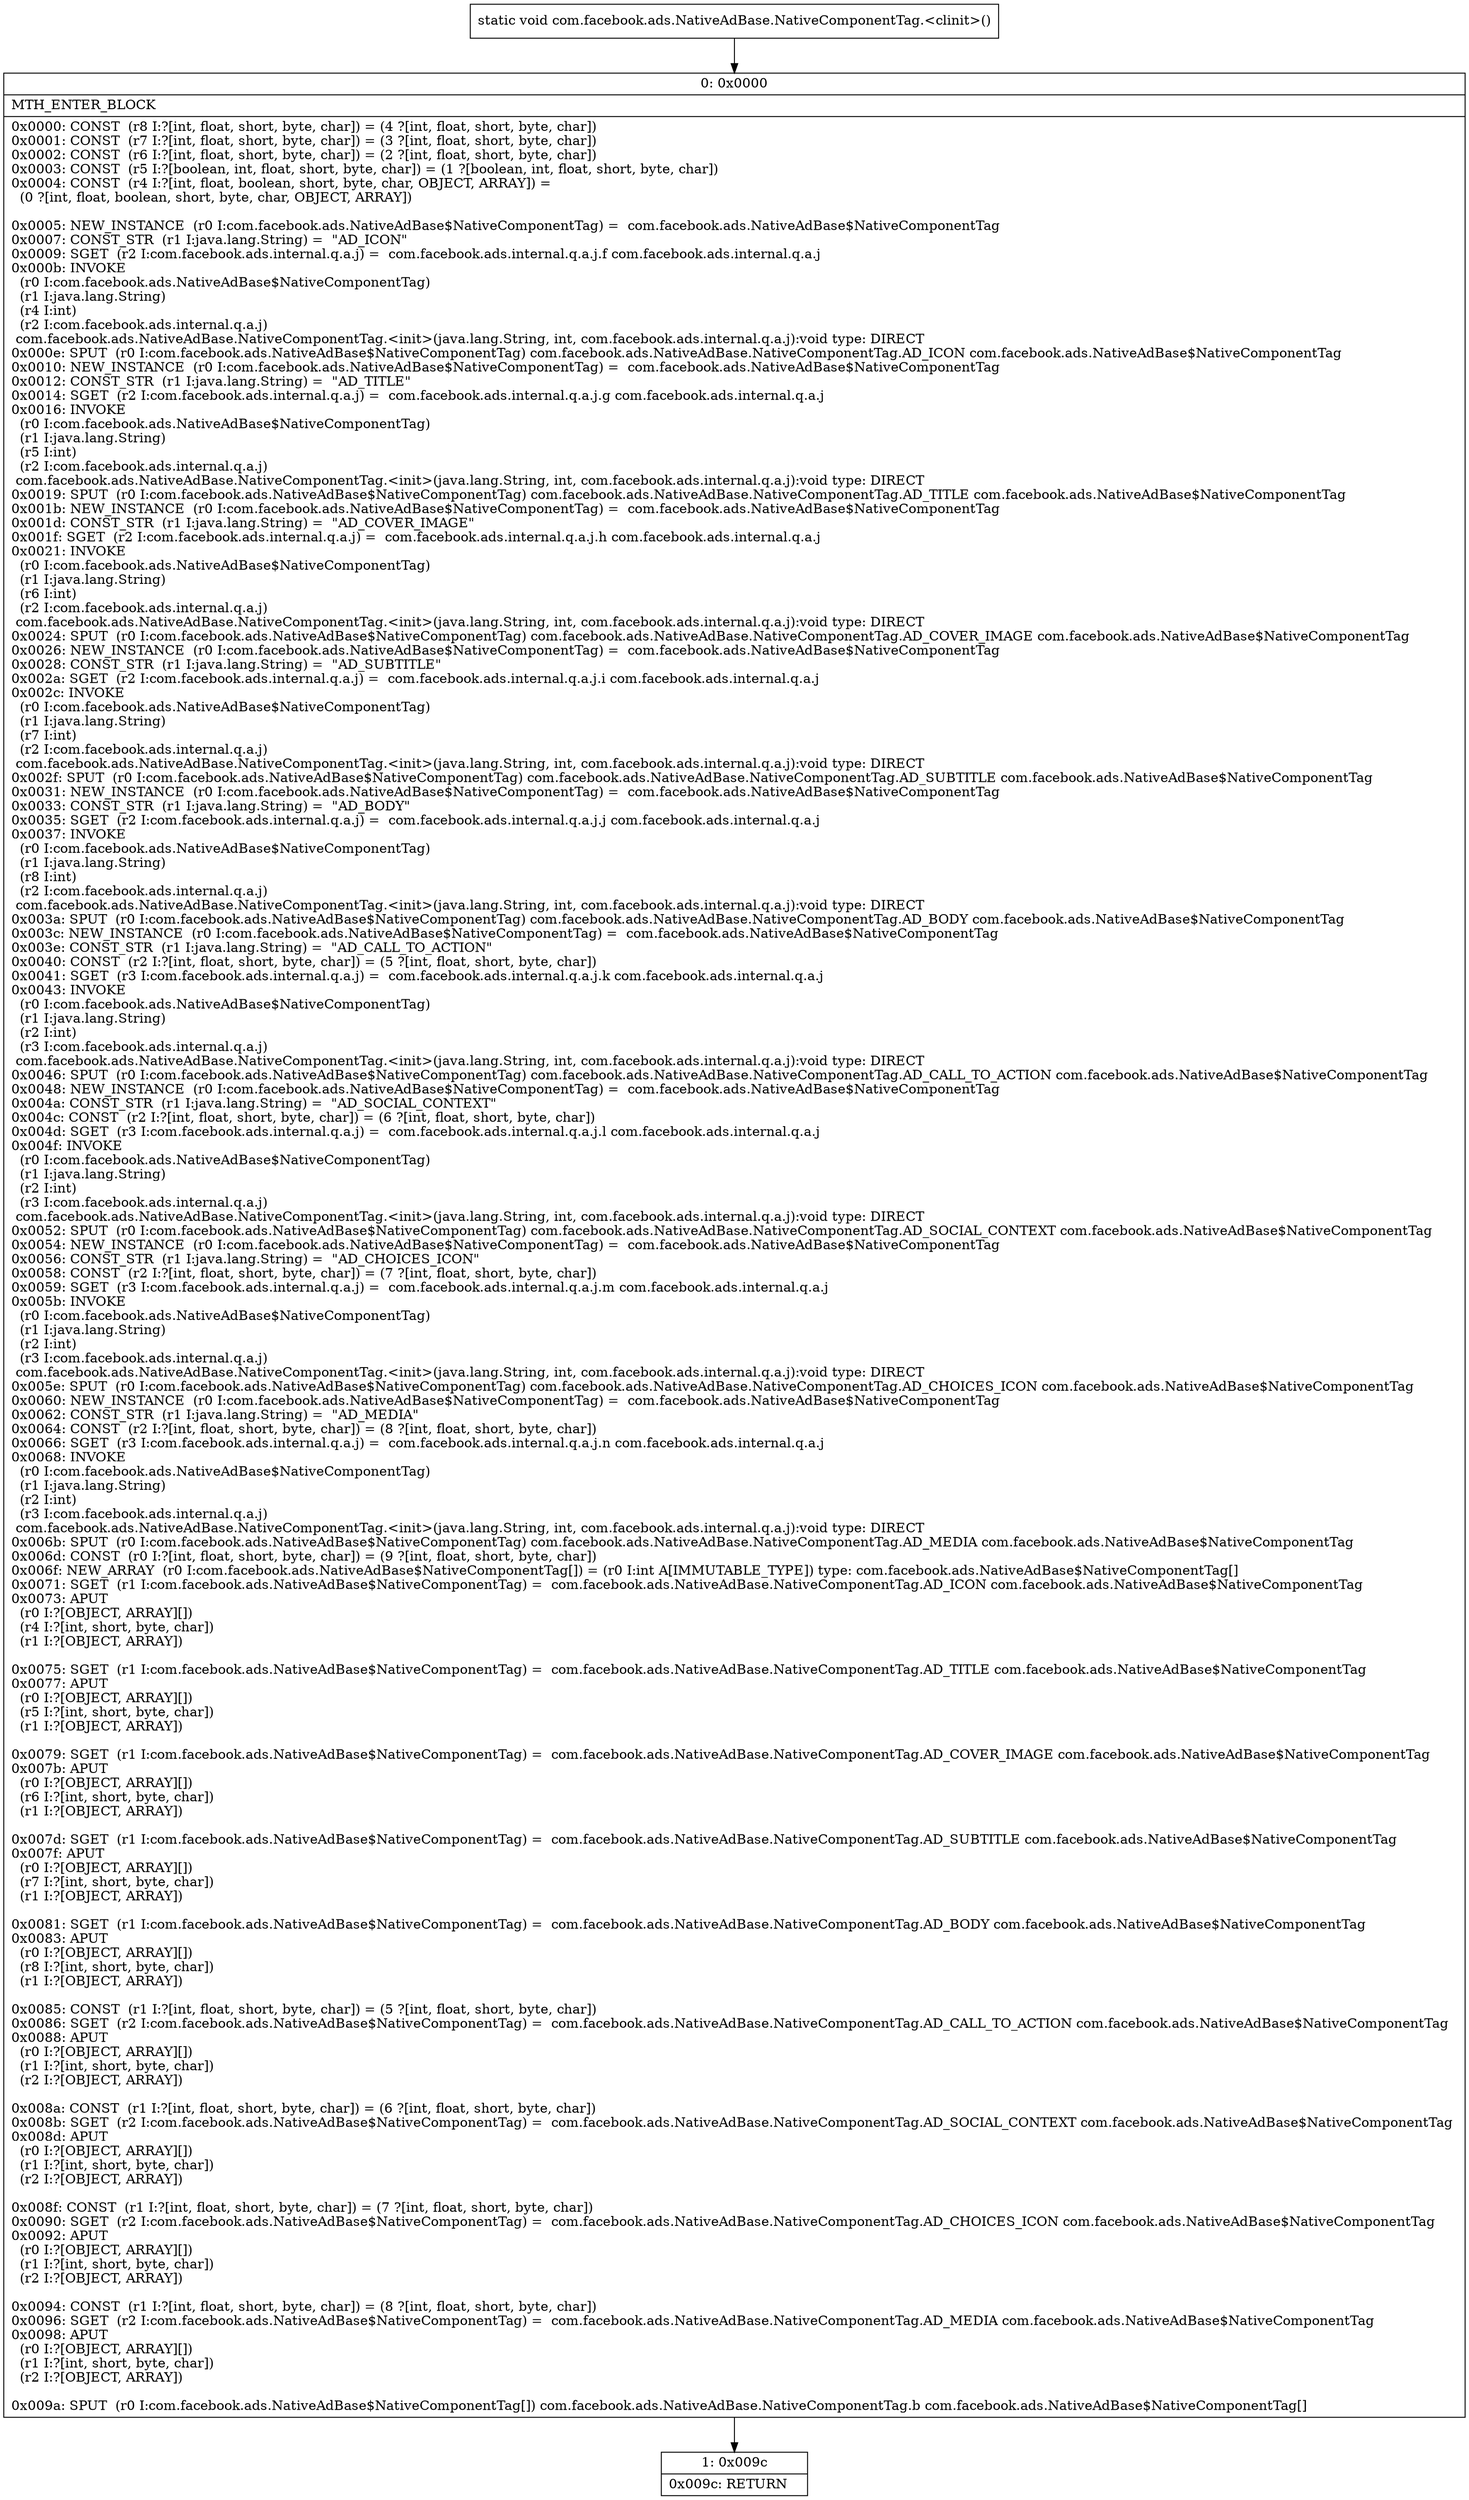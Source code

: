 digraph "CFG forcom.facebook.ads.NativeAdBase.NativeComponentTag.\<clinit\>()V" {
Node_0 [shape=record,label="{0\:\ 0x0000|MTH_ENTER_BLOCK\l|0x0000: CONST  (r8 I:?[int, float, short, byte, char]) = (4 ?[int, float, short, byte, char]) \l0x0001: CONST  (r7 I:?[int, float, short, byte, char]) = (3 ?[int, float, short, byte, char]) \l0x0002: CONST  (r6 I:?[int, float, short, byte, char]) = (2 ?[int, float, short, byte, char]) \l0x0003: CONST  (r5 I:?[boolean, int, float, short, byte, char]) = (1 ?[boolean, int, float, short, byte, char]) \l0x0004: CONST  (r4 I:?[int, float, boolean, short, byte, char, OBJECT, ARRAY]) = \l  (0 ?[int, float, boolean, short, byte, char, OBJECT, ARRAY])\l \l0x0005: NEW_INSTANCE  (r0 I:com.facebook.ads.NativeAdBase$NativeComponentTag) =  com.facebook.ads.NativeAdBase$NativeComponentTag \l0x0007: CONST_STR  (r1 I:java.lang.String) =  \"AD_ICON\" \l0x0009: SGET  (r2 I:com.facebook.ads.internal.q.a.j) =  com.facebook.ads.internal.q.a.j.f com.facebook.ads.internal.q.a.j \l0x000b: INVOKE  \l  (r0 I:com.facebook.ads.NativeAdBase$NativeComponentTag)\l  (r1 I:java.lang.String)\l  (r4 I:int)\l  (r2 I:com.facebook.ads.internal.q.a.j)\l com.facebook.ads.NativeAdBase.NativeComponentTag.\<init\>(java.lang.String, int, com.facebook.ads.internal.q.a.j):void type: DIRECT \l0x000e: SPUT  (r0 I:com.facebook.ads.NativeAdBase$NativeComponentTag) com.facebook.ads.NativeAdBase.NativeComponentTag.AD_ICON com.facebook.ads.NativeAdBase$NativeComponentTag \l0x0010: NEW_INSTANCE  (r0 I:com.facebook.ads.NativeAdBase$NativeComponentTag) =  com.facebook.ads.NativeAdBase$NativeComponentTag \l0x0012: CONST_STR  (r1 I:java.lang.String) =  \"AD_TITLE\" \l0x0014: SGET  (r2 I:com.facebook.ads.internal.q.a.j) =  com.facebook.ads.internal.q.a.j.g com.facebook.ads.internal.q.a.j \l0x0016: INVOKE  \l  (r0 I:com.facebook.ads.NativeAdBase$NativeComponentTag)\l  (r1 I:java.lang.String)\l  (r5 I:int)\l  (r2 I:com.facebook.ads.internal.q.a.j)\l com.facebook.ads.NativeAdBase.NativeComponentTag.\<init\>(java.lang.String, int, com.facebook.ads.internal.q.a.j):void type: DIRECT \l0x0019: SPUT  (r0 I:com.facebook.ads.NativeAdBase$NativeComponentTag) com.facebook.ads.NativeAdBase.NativeComponentTag.AD_TITLE com.facebook.ads.NativeAdBase$NativeComponentTag \l0x001b: NEW_INSTANCE  (r0 I:com.facebook.ads.NativeAdBase$NativeComponentTag) =  com.facebook.ads.NativeAdBase$NativeComponentTag \l0x001d: CONST_STR  (r1 I:java.lang.String) =  \"AD_COVER_IMAGE\" \l0x001f: SGET  (r2 I:com.facebook.ads.internal.q.a.j) =  com.facebook.ads.internal.q.a.j.h com.facebook.ads.internal.q.a.j \l0x0021: INVOKE  \l  (r0 I:com.facebook.ads.NativeAdBase$NativeComponentTag)\l  (r1 I:java.lang.String)\l  (r6 I:int)\l  (r2 I:com.facebook.ads.internal.q.a.j)\l com.facebook.ads.NativeAdBase.NativeComponentTag.\<init\>(java.lang.String, int, com.facebook.ads.internal.q.a.j):void type: DIRECT \l0x0024: SPUT  (r0 I:com.facebook.ads.NativeAdBase$NativeComponentTag) com.facebook.ads.NativeAdBase.NativeComponentTag.AD_COVER_IMAGE com.facebook.ads.NativeAdBase$NativeComponentTag \l0x0026: NEW_INSTANCE  (r0 I:com.facebook.ads.NativeAdBase$NativeComponentTag) =  com.facebook.ads.NativeAdBase$NativeComponentTag \l0x0028: CONST_STR  (r1 I:java.lang.String) =  \"AD_SUBTITLE\" \l0x002a: SGET  (r2 I:com.facebook.ads.internal.q.a.j) =  com.facebook.ads.internal.q.a.j.i com.facebook.ads.internal.q.a.j \l0x002c: INVOKE  \l  (r0 I:com.facebook.ads.NativeAdBase$NativeComponentTag)\l  (r1 I:java.lang.String)\l  (r7 I:int)\l  (r2 I:com.facebook.ads.internal.q.a.j)\l com.facebook.ads.NativeAdBase.NativeComponentTag.\<init\>(java.lang.String, int, com.facebook.ads.internal.q.a.j):void type: DIRECT \l0x002f: SPUT  (r0 I:com.facebook.ads.NativeAdBase$NativeComponentTag) com.facebook.ads.NativeAdBase.NativeComponentTag.AD_SUBTITLE com.facebook.ads.NativeAdBase$NativeComponentTag \l0x0031: NEW_INSTANCE  (r0 I:com.facebook.ads.NativeAdBase$NativeComponentTag) =  com.facebook.ads.NativeAdBase$NativeComponentTag \l0x0033: CONST_STR  (r1 I:java.lang.String) =  \"AD_BODY\" \l0x0035: SGET  (r2 I:com.facebook.ads.internal.q.a.j) =  com.facebook.ads.internal.q.a.j.j com.facebook.ads.internal.q.a.j \l0x0037: INVOKE  \l  (r0 I:com.facebook.ads.NativeAdBase$NativeComponentTag)\l  (r1 I:java.lang.String)\l  (r8 I:int)\l  (r2 I:com.facebook.ads.internal.q.a.j)\l com.facebook.ads.NativeAdBase.NativeComponentTag.\<init\>(java.lang.String, int, com.facebook.ads.internal.q.a.j):void type: DIRECT \l0x003a: SPUT  (r0 I:com.facebook.ads.NativeAdBase$NativeComponentTag) com.facebook.ads.NativeAdBase.NativeComponentTag.AD_BODY com.facebook.ads.NativeAdBase$NativeComponentTag \l0x003c: NEW_INSTANCE  (r0 I:com.facebook.ads.NativeAdBase$NativeComponentTag) =  com.facebook.ads.NativeAdBase$NativeComponentTag \l0x003e: CONST_STR  (r1 I:java.lang.String) =  \"AD_CALL_TO_ACTION\" \l0x0040: CONST  (r2 I:?[int, float, short, byte, char]) = (5 ?[int, float, short, byte, char]) \l0x0041: SGET  (r3 I:com.facebook.ads.internal.q.a.j) =  com.facebook.ads.internal.q.a.j.k com.facebook.ads.internal.q.a.j \l0x0043: INVOKE  \l  (r0 I:com.facebook.ads.NativeAdBase$NativeComponentTag)\l  (r1 I:java.lang.String)\l  (r2 I:int)\l  (r3 I:com.facebook.ads.internal.q.a.j)\l com.facebook.ads.NativeAdBase.NativeComponentTag.\<init\>(java.lang.String, int, com.facebook.ads.internal.q.a.j):void type: DIRECT \l0x0046: SPUT  (r0 I:com.facebook.ads.NativeAdBase$NativeComponentTag) com.facebook.ads.NativeAdBase.NativeComponentTag.AD_CALL_TO_ACTION com.facebook.ads.NativeAdBase$NativeComponentTag \l0x0048: NEW_INSTANCE  (r0 I:com.facebook.ads.NativeAdBase$NativeComponentTag) =  com.facebook.ads.NativeAdBase$NativeComponentTag \l0x004a: CONST_STR  (r1 I:java.lang.String) =  \"AD_SOCIAL_CONTEXT\" \l0x004c: CONST  (r2 I:?[int, float, short, byte, char]) = (6 ?[int, float, short, byte, char]) \l0x004d: SGET  (r3 I:com.facebook.ads.internal.q.a.j) =  com.facebook.ads.internal.q.a.j.l com.facebook.ads.internal.q.a.j \l0x004f: INVOKE  \l  (r0 I:com.facebook.ads.NativeAdBase$NativeComponentTag)\l  (r1 I:java.lang.String)\l  (r2 I:int)\l  (r3 I:com.facebook.ads.internal.q.a.j)\l com.facebook.ads.NativeAdBase.NativeComponentTag.\<init\>(java.lang.String, int, com.facebook.ads.internal.q.a.j):void type: DIRECT \l0x0052: SPUT  (r0 I:com.facebook.ads.NativeAdBase$NativeComponentTag) com.facebook.ads.NativeAdBase.NativeComponentTag.AD_SOCIAL_CONTEXT com.facebook.ads.NativeAdBase$NativeComponentTag \l0x0054: NEW_INSTANCE  (r0 I:com.facebook.ads.NativeAdBase$NativeComponentTag) =  com.facebook.ads.NativeAdBase$NativeComponentTag \l0x0056: CONST_STR  (r1 I:java.lang.String) =  \"AD_CHOICES_ICON\" \l0x0058: CONST  (r2 I:?[int, float, short, byte, char]) = (7 ?[int, float, short, byte, char]) \l0x0059: SGET  (r3 I:com.facebook.ads.internal.q.a.j) =  com.facebook.ads.internal.q.a.j.m com.facebook.ads.internal.q.a.j \l0x005b: INVOKE  \l  (r0 I:com.facebook.ads.NativeAdBase$NativeComponentTag)\l  (r1 I:java.lang.String)\l  (r2 I:int)\l  (r3 I:com.facebook.ads.internal.q.a.j)\l com.facebook.ads.NativeAdBase.NativeComponentTag.\<init\>(java.lang.String, int, com.facebook.ads.internal.q.a.j):void type: DIRECT \l0x005e: SPUT  (r0 I:com.facebook.ads.NativeAdBase$NativeComponentTag) com.facebook.ads.NativeAdBase.NativeComponentTag.AD_CHOICES_ICON com.facebook.ads.NativeAdBase$NativeComponentTag \l0x0060: NEW_INSTANCE  (r0 I:com.facebook.ads.NativeAdBase$NativeComponentTag) =  com.facebook.ads.NativeAdBase$NativeComponentTag \l0x0062: CONST_STR  (r1 I:java.lang.String) =  \"AD_MEDIA\" \l0x0064: CONST  (r2 I:?[int, float, short, byte, char]) = (8 ?[int, float, short, byte, char]) \l0x0066: SGET  (r3 I:com.facebook.ads.internal.q.a.j) =  com.facebook.ads.internal.q.a.j.n com.facebook.ads.internal.q.a.j \l0x0068: INVOKE  \l  (r0 I:com.facebook.ads.NativeAdBase$NativeComponentTag)\l  (r1 I:java.lang.String)\l  (r2 I:int)\l  (r3 I:com.facebook.ads.internal.q.a.j)\l com.facebook.ads.NativeAdBase.NativeComponentTag.\<init\>(java.lang.String, int, com.facebook.ads.internal.q.a.j):void type: DIRECT \l0x006b: SPUT  (r0 I:com.facebook.ads.NativeAdBase$NativeComponentTag) com.facebook.ads.NativeAdBase.NativeComponentTag.AD_MEDIA com.facebook.ads.NativeAdBase$NativeComponentTag \l0x006d: CONST  (r0 I:?[int, float, short, byte, char]) = (9 ?[int, float, short, byte, char]) \l0x006f: NEW_ARRAY  (r0 I:com.facebook.ads.NativeAdBase$NativeComponentTag[]) = (r0 I:int A[IMMUTABLE_TYPE]) type: com.facebook.ads.NativeAdBase$NativeComponentTag[] \l0x0071: SGET  (r1 I:com.facebook.ads.NativeAdBase$NativeComponentTag) =  com.facebook.ads.NativeAdBase.NativeComponentTag.AD_ICON com.facebook.ads.NativeAdBase$NativeComponentTag \l0x0073: APUT  \l  (r0 I:?[OBJECT, ARRAY][])\l  (r4 I:?[int, short, byte, char])\l  (r1 I:?[OBJECT, ARRAY])\l \l0x0075: SGET  (r1 I:com.facebook.ads.NativeAdBase$NativeComponentTag) =  com.facebook.ads.NativeAdBase.NativeComponentTag.AD_TITLE com.facebook.ads.NativeAdBase$NativeComponentTag \l0x0077: APUT  \l  (r0 I:?[OBJECT, ARRAY][])\l  (r5 I:?[int, short, byte, char])\l  (r1 I:?[OBJECT, ARRAY])\l \l0x0079: SGET  (r1 I:com.facebook.ads.NativeAdBase$NativeComponentTag) =  com.facebook.ads.NativeAdBase.NativeComponentTag.AD_COVER_IMAGE com.facebook.ads.NativeAdBase$NativeComponentTag \l0x007b: APUT  \l  (r0 I:?[OBJECT, ARRAY][])\l  (r6 I:?[int, short, byte, char])\l  (r1 I:?[OBJECT, ARRAY])\l \l0x007d: SGET  (r1 I:com.facebook.ads.NativeAdBase$NativeComponentTag) =  com.facebook.ads.NativeAdBase.NativeComponentTag.AD_SUBTITLE com.facebook.ads.NativeAdBase$NativeComponentTag \l0x007f: APUT  \l  (r0 I:?[OBJECT, ARRAY][])\l  (r7 I:?[int, short, byte, char])\l  (r1 I:?[OBJECT, ARRAY])\l \l0x0081: SGET  (r1 I:com.facebook.ads.NativeAdBase$NativeComponentTag) =  com.facebook.ads.NativeAdBase.NativeComponentTag.AD_BODY com.facebook.ads.NativeAdBase$NativeComponentTag \l0x0083: APUT  \l  (r0 I:?[OBJECT, ARRAY][])\l  (r8 I:?[int, short, byte, char])\l  (r1 I:?[OBJECT, ARRAY])\l \l0x0085: CONST  (r1 I:?[int, float, short, byte, char]) = (5 ?[int, float, short, byte, char]) \l0x0086: SGET  (r2 I:com.facebook.ads.NativeAdBase$NativeComponentTag) =  com.facebook.ads.NativeAdBase.NativeComponentTag.AD_CALL_TO_ACTION com.facebook.ads.NativeAdBase$NativeComponentTag \l0x0088: APUT  \l  (r0 I:?[OBJECT, ARRAY][])\l  (r1 I:?[int, short, byte, char])\l  (r2 I:?[OBJECT, ARRAY])\l \l0x008a: CONST  (r1 I:?[int, float, short, byte, char]) = (6 ?[int, float, short, byte, char]) \l0x008b: SGET  (r2 I:com.facebook.ads.NativeAdBase$NativeComponentTag) =  com.facebook.ads.NativeAdBase.NativeComponentTag.AD_SOCIAL_CONTEXT com.facebook.ads.NativeAdBase$NativeComponentTag \l0x008d: APUT  \l  (r0 I:?[OBJECT, ARRAY][])\l  (r1 I:?[int, short, byte, char])\l  (r2 I:?[OBJECT, ARRAY])\l \l0x008f: CONST  (r1 I:?[int, float, short, byte, char]) = (7 ?[int, float, short, byte, char]) \l0x0090: SGET  (r2 I:com.facebook.ads.NativeAdBase$NativeComponentTag) =  com.facebook.ads.NativeAdBase.NativeComponentTag.AD_CHOICES_ICON com.facebook.ads.NativeAdBase$NativeComponentTag \l0x0092: APUT  \l  (r0 I:?[OBJECT, ARRAY][])\l  (r1 I:?[int, short, byte, char])\l  (r2 I:?[OBJECT, ARRAY])\l \l0x0094: CONST  (r1 I:?[int, float, short, byte, char]) = (8 ?[int, float, short, byte, char]) \l0x0096: SGET  (r2 I:com.facebook.ads.NativeAdBase$NativeComponentTag) =  com.facebook.ads.NativeAdBase.NativeComponentTag.AD_MEDIA com.facebook.ads.NativeAdBase$NativeComponentTag \l0x0098: APUT  \l  (r0 I:?[OBJECT, ARRAY][])\l  (r1 I:?[int, short, byte, char])\l  (r2 I:?[OBJECT, ARRAY])\l \l0x009a: SPUT  (r0 I:com.facebook.ads.NativeAdBase$NativeComponentTag[]) com.facebook.ads.NativeAdBase.NativeComponentTag.b com.facebook.ads.NativeAdBase$NativeComponentTag[] \l}"];
Node_1 [shape=record,label="{1\:\ 0x009c|0x009c: RETURN   \l}"];
MethodNode[shape=record,label="{static void com.facebook.ads.NativeAdBase.NativeComponentTag.\<clinit\>() }"];
MethodNode -> Node_0;
Node_0 -> Node_1;
}

